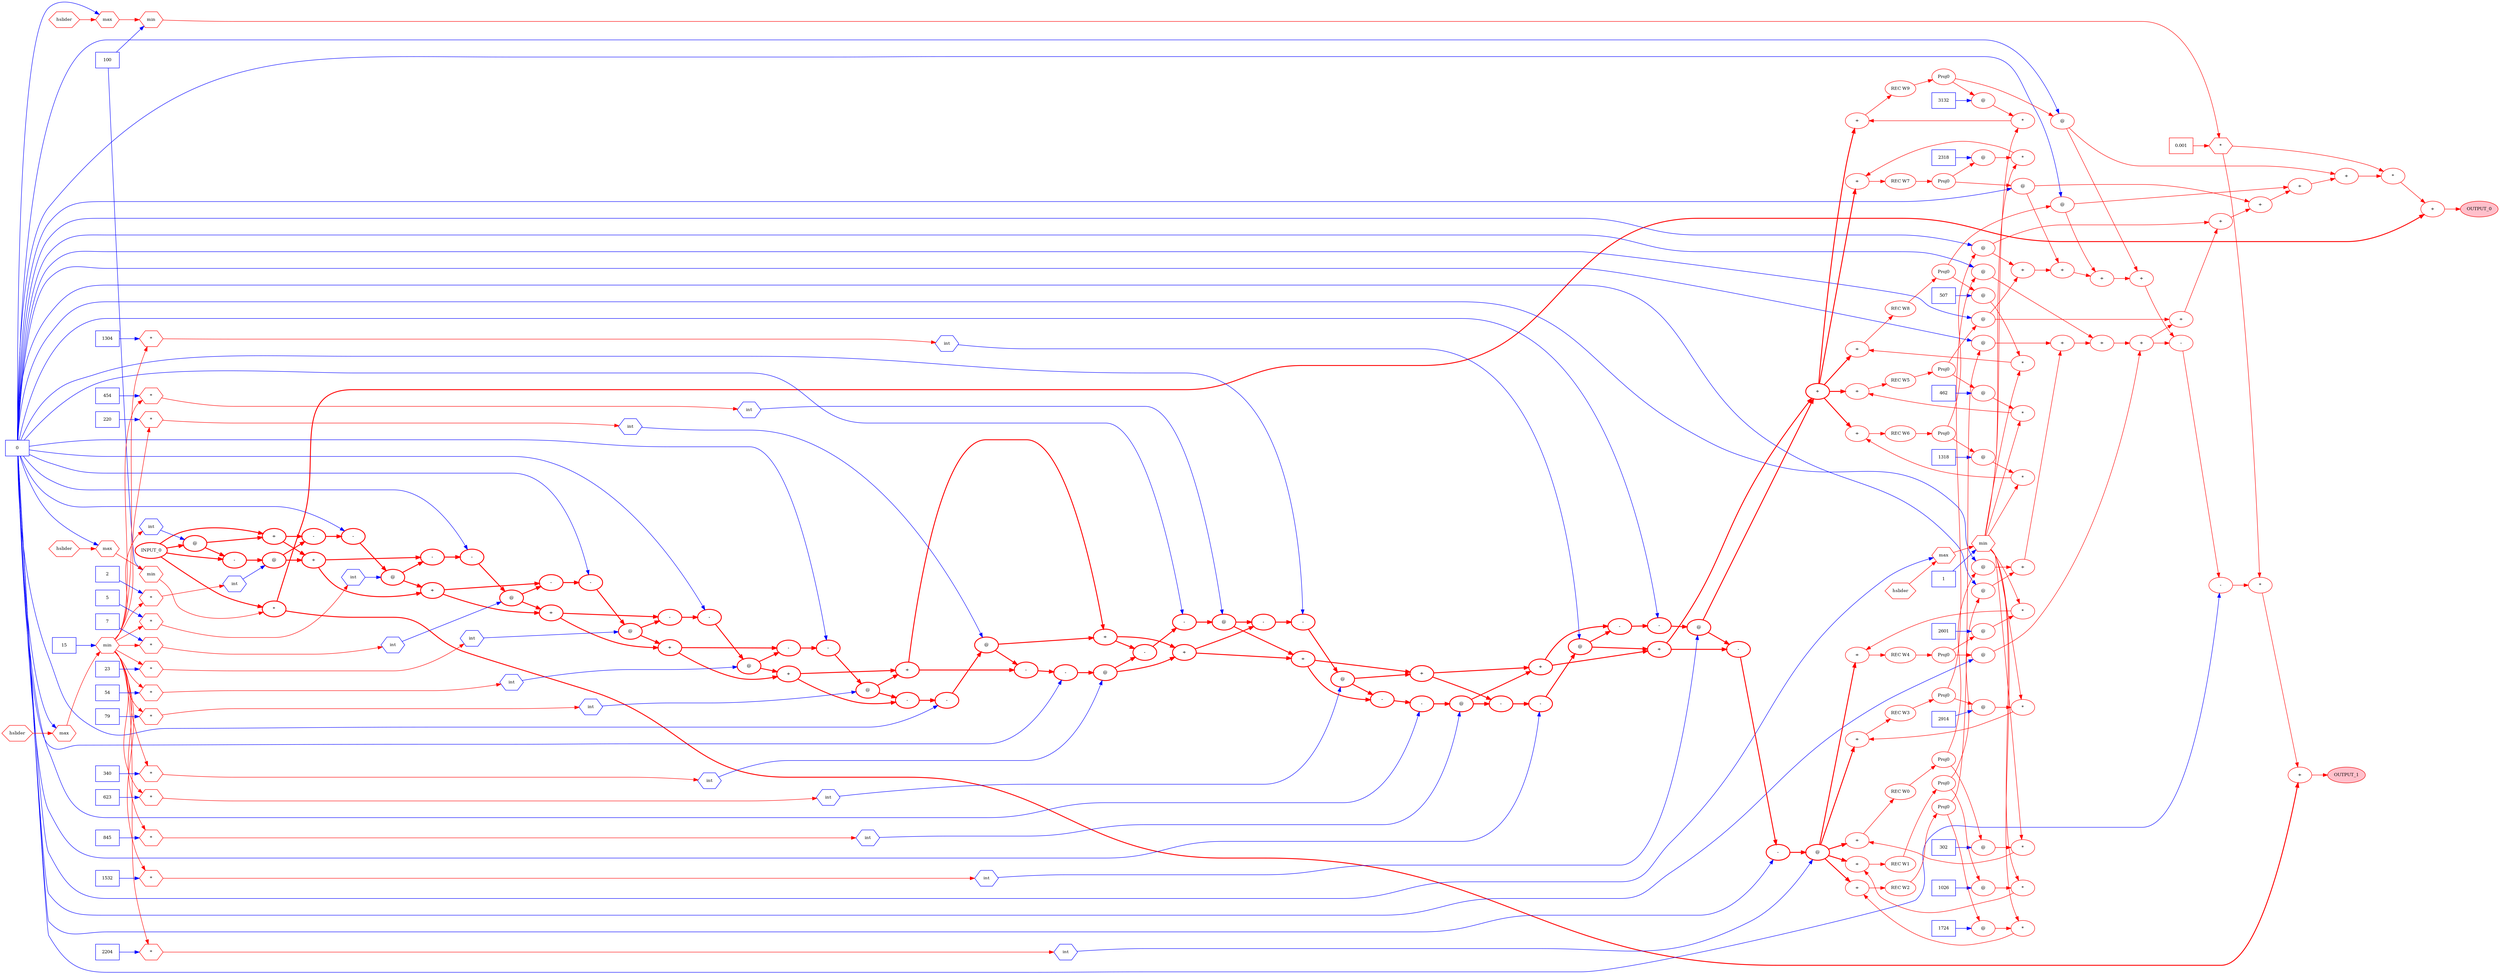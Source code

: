 strict digraph loopgraph {
    rankdir=LR; node [fontsize=10];
S0x2129290[label="+" color="red" shape="ellipse"];
S0x2119290[label="*" color="red" style="bold" shape="ellipse"];
S0x2105f20[label="min" color="red" shape="hexagon"];
S0x2092150[label="100" color="blue" shape="box"];
S0x2092150 -> S0x2105f20[ color="blue"];
S0x2105e60[label="max" color="red" shape="hexagon"];
S0x2088940[label="0" color="blue" shape="box"];
S0x2088940 -> S0x2105e60[ color="blue"];
S0x2105dc0[label="hslider" color="red" shape="hexagon"];
S0x2105dc0 -> S0x2105e60[ color="red"];
S0x2105e60 -> S0x2105f20[ color="red"];
S0x2105f20 -> S0x2119290[ color="red"];
S0x2105cc0[label="INPUT_0" color="red" style="bold" shape="ellipse"];
S0x2105cc0 -> S0x2119290[ color="red" style="bold"];
S0x2119290 -> S0x2129290[ color="red" style="bold"];
S0x21291f0[label="*" color="red" shape="ellipse"];
S0x2128870[label="*" color="red" shape="hexagon"];
S0x2128670[label="0.001" color="red" shape="box"];
S0x2128670 -> S0x2128870[ color="red"];
S0x210d050[label="min" color="red" shape="hexagon"];
S0x2092150 -> S0x210d050[ color="blue"];
S0x210cf90[label="max" color="red" shape="hexagon"];
S0x2088940 -> S0x210cf90[ color="blue"];
S0x210ce90[label="hslider" color="red" shape="hexagon"];
S0x210ce90 -> S0x210cf90[ color="red"];
S0x210cf90 -> S0x210d050[ color="red"];
S0x210d050 -> S0x2128870[ color="red"];
S0x2128870 -> S0x21291f0[ color="red"];
S0x2128dd0[label="+" color="red" shape="ellipse"];
S0x21181b0[label="@" color="red" shape="ellipse"];
S0x21178d0[label="Proj0" color="red" shape="ellipse"];
S0x2117670[label="REC W9" color="red" shape="ellipse"];
S0x2122340[label="+" color="red" shape="ellipse"];
S0x2121a80[label="+" color="red" style="bold" shape="ellipse"];
S0x21210c0[label="+" color="red" style="bold" shape="ellipse"];
S0x2120700[label="+" color="red" style="bold" shape="ellipse"];
S0x211fd40[label="+" color="red" style="bold" shape="ellipse"];
S0x211f380[label="+" color="red" style="bold" shape="ellipse"];
S0x211e9c0[label="+" color="red" style="bold" shape="ellipse"];
S0x211e000[label="+" color="red" style="bold" shape="ellipse"];
S0x211d640[label="+" color="red" style="bold" shape="ellipse"];
S0x211cc80[label="+" color="red" style="bold" shape="ellipse"];
S0x211c2c0[label="+" color="red" style="bold" shape="ellipse"];
S0x211b900[label="+" color="red" style="bold" shape="ellipse"];
S0x211af40[label="+" color="red" style="bold" shape="ellipse"];
S0x211a520[label="+" color="red" style="bold" shape="ellipse"];
S0x2119d30[label="+" color="red" style="bold" shape="ellipse"];
S0x2105cc0 -> S0x2119d30[ color="red" style="bold"];
S0x2119980[label="@" color="red" style="bold" shape="ellipse"];
S0x2105cc0 -> S0x2119980[ color="red" style="bold"];
S0x2119880[label="int" color="blue" shape="hexagon"];
S0x21064a0[label="min" color="red" shape="hexagon"];
S0x20906d0[label="15" color="blue" shape="box"];
S0x20906d0 -> S0x21064a0[ color="blue"];
S0x21063e0[label="max" color="red" shape="hexagon"];
S0x2088940 -> S0x21063e0[ color="blue"];
S0x21062c0[label="hslider" color="red" shape="hexagon"];
S0x21062c0 -> S0x21063e0[ color="red"];
S0x21063e0 -> S0x21064a0[ color="red"];
S0x21064a0 -> S0x2119880[ color="red"];
S0x2119880 -> S0x2119980[ color="blue"];
S0x2119980 -> S0x2119d30[ color="red" style="bold"];
S0x2119d30 -> S0x211a520[ color="red" style="bold"];
S0x211a270[label="@" color="red" style="bold" shape="ellipse"];
S0x211a010[label="-" color="red" style="bold" shape="ellipse"];
S0x2119980 -> S0x211a010[ color="red" style="bold"];
S0x2105cc0 -> S0x211a010[ color="red" style="bold"];
S0x211a010 -> S0x211a270[ color="red" style="bold"];
S0x2119f90[label="int" color="blue" shape="hexagon"];
S0x2119f10[label="*" color="red" shape="hexagon"];
S0x2094c50[label="2" color="blue" shape="box"];
S0x2094c50 -> S0x2119f10[ color="blue"];
S0x21064a0 -> S0x2119f10[ color="red"];
S0x2119f10 -> S0x2119f90[ color="red"];
S0x2119f90 -> S0x211a270[ color="blue"];
S0x211a270 -> S0x211a520[ color="red" style="bold"];
S0x211a520 -> S0x211af40[ color="red" style="bold"];
S0x211ae00[label="@" color="red" style="bold" shape="ellipse"];
S0x211ad60[label="-" color="red" style="bold" shape="ellipse"];
S0x2088940 -> S0x211ad60[ color="blue"];
S0x211ab30[label="-" color="red" style="bold" shape="ellipse"];
S0x2119d30 -> S0x211ab30[ color="red" style="bold"];
S0x211a270 -> S0x211ab30[ color="red" style="bold"];
S0x211ab30 -> S0x211ad60[ color="red" style="bold"];
S0x211ad60 -> S0x211ae00[ color="red" style="bold"];
S0x211a660[label="int" color="blue" shape="hexagon"];
S0x211a5c0[label="*" color="red" shape="hexagon"];
S0x2090440[label="5" color="blue" shape="box"];
S0x2090440 -> S0x211a5c0[ color="blue"];
S0x21064a0 -> S0x211a5c0[ color="red"];
S0x211a5c0 -> S0x211a660[ color="red"];
S0x211a660 -> S0x211ae00[ color="blue"];
S0x211ae00 -> S0x211af40[ color="red" style="bold"];
S0x211af40 -> S0x211b900[ color="red" style="bold"];
S0x211b7c0[label="@" color="red" style="bold" shape="ellipse"];
S0x211b720[label="-" color="red" style="bold" shape="ellipse"];
S0x2088940 -> S0x211b720[ color="blue"];
S0x211b4f0[label="-" color="red" style="bold" shape="ellipse"];
S0x211a520 -> S0x211b4f0[ color="red" style="bold"];
S0x211ae00 -> S0x211b4f0[ color="red" style="bold"];
S0x211b4f0 -> S0x211b720[ color="red" style="bold"];
S0x211b720 -> S0x211b7c0[ color="red" style="bold"];
S0x211b080[label="int" color="blue" shape="hexagon"];
S0x211afe0[label="*" color="red" shape="hexagon"];
S0x2091f40[label="7" color="blue" shape="box"];
S0x2091f40 -> S0x211afe0[ color="blue"];
S0x21064a0 -> S0x211afe0[ color="red"];
S0x211afe0 -> S0x211b080[ color="red"];
S0x211b080 -> S0x211b7c0[ color="blue"];
S0x211b7c0 -> S0x211b900[ color="red" style="bold"];
S0x211b900 -> S0x211c2c0[ color="red" style="bold"];
S0x211c180[label="@" color="red" style="bold" shape="ellipse"];
S0x211c0e0[label="-" color="red" style="bold" shape="ellipse"];
S0x2088940 -> S0x211c0e0[ color="blue"];
S0x211beb0[label="-" color="red" style="bold" shape="ellipse"];
S0x211af40 -> S0x211beb0[ color="red" style="bold"];
S0x211b7c0 -> S0x211beb0[ color="red" style="bold"];
S0x211beb0 -> S0x211c0e0[ color="red" style="bold"];
S0x211c0e0 -> S0x211c180[ color="red" style="bold"];
S0x211ba40[label="int" color="blue" shape="hexagon"];
S0x211b9a0[label="*" color="red" shape="hexagon"];
S0x2095090[label="23" color="blue" shape="box"];
S0x2095090 -> S0x211b9a0[ color="blue"];
S0x21064a0 -> S0x211b9a0[ color="red"];
S0x211b9a0 -> S0x211ba40[ color="red"];
S0x211ba40 -> S0x211c180[ color="blue"];
S0x211c180 -> S0x211c2c0[ color="red" style="bold"];
S0x211c2c0 -> S0x211cc80[ color="red" style="bold"];
S0x211cb40[label="@" color="red" style="bold" shape="ellipse"];
S0x211caa0[label="-" color="red" style="bold" shape="ellipse"];
S0x2088940 -> S0x211caa0[ color="blue"];
S0x211c870[label="-" color="red" style="bold" shape="ellipse"];
S0x211b900 -> S0x211c870[ color="red" style="bold"];
S0x211c180 -> S0x211c870[ color="red" style="bold"];
S0x211c870 -> S0x211caa0[ color="red" style="bold"];
S0x211caa0 -> S0x211cb40[ color="red" style="bold"];
S0x211c400[label="int" color="blue" shape="hexagon"];
S0x211c360[label="*" color="red" shape="hexagon"];
S0x2095250[label="54" color="blue" shape="box"];
S0x2095250 -> S0x211c360[ color="blue"];
S0x21064a0 -> S0x211c360[ color="red"];
S0x211c360 -> S0x211c400[ color="red"];
S0x211c400 -> S0x211cb40[ color="blue"];
S0x211cb40 -> S0x211cc80[ color="red" style="bold"];
S0x211cc80 -> S0x211d640[ color="red" style="bold"];
S0x211d500[label="@" color="red" style="bold" shape="ellipse"];
S0x211d460[label="-" color="red" style="bold" shape="ellipse"];
S0x2088940 -> S0x211d460[ color="blue"];
S0x211d230[label="-" color="red" style="bold" shape="ellipse"];
S0x211c2c0 -> S0x211d230[ color="red" style="bold"];
S0x211cb40 -> S0x211d230[ color="red" style="bold"];
S0x211d230 -> S0x211d460[ color="red" style="bold"];
S0x211d460 -> S0x211d500[ color="red" style="bold"];
S0x211cdc0[label="int" color="blue" shape="hexagon"];
S0x211cd20[label="*" color="red" shape="hexagon"];
S0x2095410[label="79" color="blue" shape="box"];
S0x2095410 -> S0x211cd20[ color="blue"];
S0x21064a0 -> S0x211cd20[ color="red"];
S0x211cd20 -> S0x211cdc0[ color="red"];
S0x211cdc0 -> S0x211d500[ color="blue"];
S0x211d500 -> S0x211d640[ color="red" style="bold"];
S0x211d640 -> S0x211e000[ color="red" style="bold"];
S0x211dec0[label="@" color="red" style="bold" shape="ellipse"];
S0x211de20[label="-" color="red" style="bold" shape="ellipse"];
S0x2088940 -> S0x211de20[ color="blue"];
S0x211dbf0[label="-" color="red" style="bold" shape="ellipse"];
S0x211cc80 -> S0x211dbf0[ color="red" style="bold"];
S0x211d500 -> S0x211dbf0[ color="red" style="bold"];
S0x211dbf0 -> S0x211de20[ color="red" style="bold"];
S0x211de20 -> S0x211dec0[ color="red" style="bold"];
S0x211d780[label="int" color="blue" shape="hexagon"];
S0x211d6e0[label="*" color="red" shape="hexagon"];
S0x20955d0[label="220" color="blue" shape="box"];
S0x20955d0 -> S0x211d6e0[ color="blue"];
S0x21064a0 -> S0x211d6e0[ color="red"];
S0x211d6e0 -> S0x211d780[ color="red"];
S0x211d780 -> S0x211dec0[ color="blue"];
S0x211dec0 -> S0x211e000[ color="red" style="bold"];
S0x211e000 -> S0x211e9c0[ color="red" style="bold"];
S0x211e880[label="@" color="red" style="bold" shape="ellipse"];
S0x211e7e0[label="-" color="red" style="bold" shape="ellipse"];
S0x2088940 -> S0x211e7e0[ color="blue"];
S0x211e5b0[label="-" color="red" style="bold" shape="ellipse"];
S0x211d640 -> S0x211e5b0[ color="red" style="bold"];
S0x211dec0 -> S0x211e5b0[ color="red" style="bold"];
S0x211e5b0 -> S0x211e7e0[ color="red" style="bold"];
S0x211e7e0 -> S0x211e880[ color="red" style="bold"];
S0x211e140[label="int" color="blue" shape="hexagon"];
S0x211e0a0[label="*" color="red" shape="hexagon"];
S0x2095790[label="340" color="blue" shape="box"];
S0x2095790 -> S0x211e0a0[ color="blue"];
S0x21064a0 -> S0x211e0a0[ color="red"];
S0x211e0a0 -> S0x211e140[ color="red"];
S0x211e140 -> S0x211e880[ color="blue"];
S0x211e880 -> S0x211e9c0[ color="red" style="bold"];
S0x211e9c0 -> S0x211f380[ color="red" style="bold"];
S0x211f240[label="@" color="red" style="bold" shape="ellipse"];
S0x211f1a0[label="-" color="red" style="bold" shape="ellipse"];
S0x2088940 -> S0x211f1a0[ color="blue"];
S0x211ef70[label="-" color="red" style="bold" shape="ellipse"];
S0x211e000 -> S0x211ef70[ color="red" style="bold"];
S0x211e880 -> S0x211ef70[ color="red" style="bold"];
S0x211ef70 -> S0x211f1a0[ color="red" style="bold"];
S0x211f1a0 -> S0x211f240[ color="red" style="bold"];
S0x211eb00[label="int" color="blue" shape="hexagon"];
S0x211ea60[label="*" color="red" shape="hexagon"];
S0x2095950[label="454" color="blue" shape="box"];
S0x2095950 -> S0x211ea60[ color="blue"];
S0x21064a0 -> S0x211ea60[ color="red"];
S0x211ea60 -> S0x211eb00[ color="red"];
S0x211eb00 -> S0x211f240[ color="blue"];
S0x211f240 -> S0x211f380[ color="red" style="bold"];
S0x211f380 -> S0x211fd40[ color="red" style="bold"];
S0x211fc00[label="@" color="red" style="bold" shape="ellipse"];
S0x211fb60[label="-" color="red" style="bold" shape="ellipse"];
S0x2088940 -> S0x211fb60[ color="blue"];
S0x211f930[label="-" color="red" style="bold" shape="ellipse"];
S0x211e9c0 -> S0x211f930[ color="red" style="bold"];
S0x211f240 -> S0x211f930[ color="red" style="bold"];
S0x211f930 -> S0x211fb60[ color="red" style="bold"];
S0x211fb60 -> S0x211fc00[ color="red" style="bold"];
S0x211f4c0[label="int" color="blue" shape="hexagon"];
S0x211f420[label="*" color="red" shape="hexagon"];
S0x2095b10[label="623" color="blue" shape="box"];
S0x2095b10 -> S0x211f420[ color="blue"];
S0x21064a0 -> S0x211f420[ color="red"];
S0x211f420 -> S0x211f4c0[ color="red"];
S0x211f4c0 -> S0x211fc00[ color="blue"];
S0x211fc00 -> S0x211fd40[ color="red" style="bold"];
S0x211fd40 -> S0x2120700[ color="red" style="bold"];
S0x21205c0[label="@" color="red" style="bold" shape="ellipse"];
S0x2120520[label="-" color="red" style="bold" shape="ellipse"];
S0x2088940 -> S0x2120520[ color="blue"];
S0x21202f0[label="-" color="red" style="bold" shape="ellipse"];
S0x211f380 -> S0x21202f0[ color="red" style="bold"];
S0x211fc00 -> S0x21202f0[ color="red" style="bold"];
S0x21202f0 -> S0x2120520[ color="red" style="bold"];
S0x2120520 -> S0x21205c0[ color="red" style="bold"];
S0x211fe80[label="int" color="blue" shape="hexagon"];
S0x211fde0[label="*" color="red" shape="hexagon"];
S0x2095cd0[label="845" color="blue" shape="box"];
S0x2095cd0 -> S0x211fde0[ color="blue"];
S0x21064a0 -> S0x211fde0[ color="red"];
S0x211fde0 -> S0x211fe80[ color="red"];
S0x211fe80 -> S0x21205c0[ color="blue"];
S0x21205c0 -> S0x2120700[ color="red" style="bold"];
S0x2120700 -> S0x21210c0[ color="red" style="bold"];
S0x2120f80[label="@" color="red" style="bold" shape="ellipse"];
S0x2120ee0[label="-" color="red" style="bold" shape="ellipse"];
S0x2088940 -> S0x2120ee0[ color="blue"];
S0x2120cb0[label="-" color="red" style="bold" shape="ellipse"];
S0x211fd40 -> S0x2120cb0[ color="red" style="bold"];
S0x21205c0 -> S0x2120cb0[ color="red" style="bold"];
S0x2120cb0 -> S0x2120ee0[ color="red" style="bold"];
S0x2120ee0 -> S0x2120f80[ color="red" style="bold"];
S0x2120840[label="int" color="blue" shape="hexagon"];
S0x21207a0[label="*" color="red" shape="hexagon"];
S0x2095e90[label="1304" color="blue" shape="box"];
S0x2095e90 -> S0x21207a0[ color="blue"];
S0x21064a0 -> S0x21207a0[ color="red"];
S0x21207a0 -> S0x2120840[ color="red"];
S0x2120840 -> S0x2120f80[ color="blue"];
S0x2120f80 -> S0x21210c0[ color="red" style="bold"];
S0x21210c0 -> S0x2121a80[ color="red" style="bold"];
S0x2121940[label="@" color="red" style="bold" shape="ellipse"];
S0x21218a0[label="-" color="red" style="bold" shape="ellipse"];
S0x2088940 -> S0x21218a0[ color="blue"];
S0x2121670[label="-" color="red" style="bold" shape="ellipse"];
S0x2120700 -> S0x2121670[ color="red" style="bold"];
S0x2120f80 -> S0x2121670[ color="red" style="bold"];
S0x2121670 -> S0x21218a0[ color="red" style="bold"];
S0x21218a0 -> S0x2121940[ color="red" style="bold"];
S0x2121200[label="int" color="blue" shape="hexagon"];
S0x2121160[label="*" color="red" shape="hexagon"];
S0x2096050[label="1532" color="blue" shape="box"];
S0x2096050 -> S0x2121160[ color="blue"];
S0x21064a0 -> S0x2121160[ color="red"];
S0x2121160 -> S0x2121200[ color="red"];
S0x2121200 -> S0x2121940[ color="blue"];
S0x2121940 -> S0x2121a80[ color="red" style="bold"];
S0x2121a80 -> S0x2122340[ color="red" style="bold"];
S0x2121f00[label="*" color="red" shape="ellipse"];
S0x2109a30[label="min" color="red" shape="hexagon"];
S0x2088d10[label="1" color="blue" shape="box"];
S0x2088d10 -> S0x2109a30[ color="blue"];
S0x21099b0[label="max" color="red" shape="hexagon"];
S0x2088940 -> S0x21099b0[ color="blue"];
S0x2109930[label="hslider" color="red" shape="hexagon"];
S0x2109930 -> S0x21099b0[ color="red"];
S0x21099b0 -> S0x2109a30[ color="red"];
S0x2109a30 -> S0x2121f00[ color="red"];
S0x2121d80[label="@" color="red" shape="ellipse"];
S0x21178d0 -> S0x2121d80[ color="red"];
S0x2121d00[label="3132" color="blue" shape="box"];
S0x2121d00 -> S0x2121d80[ color="blue"];
S0x2121d80 -> S0x2121f00[ color="red"];
S0x2121f00 -> S0x2122340[ color="red"];
S0x2122340 -> S0x2117670[ color="red"];
S0x2117670 -> S0x21178d0[ color="red"];
S0x21178d0 -> S0x21181b0[ color="red"];
S0x2088940 -> S0x21181b0[ color="blue"];
S0x21181b0 -> S0x2128dd0[ color="red"];
S0x2128d30[label="+" color="red" shape="ellipse"];
S0x2117440[label="@" color="red" shape="ellipse"];
S0x2116b60[label="Proj0" color="red" shape="ellipse"];
S0x2116900[label="REC W8" color="red" shape="ellipse"];
S0x2122c60[label="+" color="red" shape="ellipse"];
S0x2121a80 -> S0x2122c60[ color="red" style="bold"];
S0x2122820[label="*" color="red" shape="ellipse"];
S0x2109a30 -> S0x2122820[ color="red"];
S0x21226e0[label="@" color="red" shape="ellipse"];
S0x2116b60 -> S0x21226e0[ color="red"];
S0x2122660[label="507" color="blue" shape="box"];
S0x2122660 -> S0x21226e0[ color="blue"];
S0x21226e0 -> S0x2122820[ color="red"];
S0x2122820 -> S0x2122c60[ color="red"];
S0x2122c60 -> S0x2116900[ color="red"];
S0x2116900 -> S0x2116b60[ color="red"];
S0x2116b60 -> S0x2117440[ color="red"];
S0x2088940 -> S0x2117440[ color="blue"];
S0x2117440 -> S0x2128d30[ color="red"];
S0x2128cb0[label="+" color="red" shape="ellipse"];
S0x21166d0[label="@" color="red" shape="ellipse"];
S0x2115df0[label="Proj0" color="red" shape="ellipse"];
S0x2115b90[label="REC W7" color="red" shape="ellipse"];
S0x2123580[label="+" color="red" shape="ellipse"];
S0x2121a80 -> S0x2123580[ color="red" style="bold"];
S0x2123140[label="*" color="red" shape="ellipse"];
S0x2109a30 -> S0x2123140[ color="red"];
S0x2123000[label="@" color="red" shape="ellipse"];
S0x2115df0 -> S0x2123000[ color="red"];
S0x2122f80[label="2318" color="blue" shape="box"];
S0x2122f80 -> S0x2123000[ color="blue"];
S0x2123000 -> S0x2123140[ color="red"];
S0x2123140 -> S0x2123580[ color="red"];
S0x2123580 -> S0x2115b90[ color="red"];
S0x2115b90 -> S0x2115df0[ color="red"];
S0x2115df0 -> S0x21166d0[ color="red"];
S0x2088940 -> S0x21166d0[ color="blue"];
S0x21166d0 -> S0x2128cb0[ color="red"];
S0x2128c30[label="+" color="red" shape="ellipse"];
S0x2115960[label="@" color="red" shape="ellipse"];
S0x2115080[label="Proj0" color="red" shape="ellipse"];
S0x2114e20[label="REC W6" color="red" shape="ellipse"];
S0x2123ea0[label="+" color="red" shape="ellipse"];
S0x2121a80 -> S0x2123ea0[ color="red" style="bold"];
S0x2123a60[label="*" color="red" shape="ellipse"];
S0x2109a30 -> S0x2123a60[ color="red"];
S0x2123920[label="@" color="red" shape="ellipse"];
S0x2115080 -> S0x2123920[ color="red"];
S0x21238a0[label="1318" color="blue" shape="box"];
S0x21238a0 -> S0x2123920[ color="blue"];
S0x2123920 -> S0x2123a60[ color="red"];
S0x2123a60 -> S0x2123ea0[ color="red"];
S0x2123ea0 -> S0x2114e20[ color="red"];
S0x2114e20 -> S0x2115080[ color="red"];
S0x2115080 -> S0x2115960[ color="red"];
S0x2088940 -> S0x2115960[ color="blue"];
S0x2115960 -> S0x2128c30[ color="red"];
S0x2128bb0[label="+" color="red" shape="ellipse"];
S0x2113f40[label="+" color="red" shape="ellipse"];
S0x2113230[label="+" color="red" shape="ellipse"];
S0x2112600[label="+" color="red" shape="ellipse"];
S0x21119d0[label="+" color="red" shape="ellipse"];
S0x2110da0[label="@" color="red" shape="ellipse"];
S0x210e520[label="Proj0" color="red" shape="ellipse"];
S0x210e260[label="REC W0" color="red" shape="ellipse"];
S0x21274c0[label="+" color="red" shape="ellipse"];
S0x2125620[label="@" color="red" style="bold" shape="ellipse"];
S0x2125580[label="-" color="red" style="bold" shape="ellipse"];
S0x2088940 -> S0x2125580[ color="blue"];
S0x2125350[label="-" color="red" style="bold" shape="ellipse"];
S0x21210c0 -> S0x2125350[ color="red" style="bold"];
S0x2121940 -> S0x2125350[ color="red" style="bold"];
S0x2125350 -> S0x2125580[ color="red" style="bold"];
S0x2125580 -> S0x2125620[ color="red" style="bold"];
S0x21249a0[label="int" color="blue" shape="hexagon"];
S0x2124900[label="*" color="red" shape="hexagon"];
S0x2096210[label="2204" color="blue" shape="box"];
S0x2096210 -> S0x2124900[ color="blue"];
S0x21064a0 -> S0x2124900[ color="red"];
S0x2124900 -> S0x21249a0[ color="red"];
S0x21249a0 -> S0x2125620[ color="blue"];
S0x2125620 -> S0x21274c0[ color="red" style="bold"];
S0x21273c0[label="*" color="red" shape="ellipse"];
S0x2109a30 -> S0x21273c0[ color="red"];
S0x21272c0[label="@" color="red" shape="ellipse"];
S0x210e520 -> S0x21272c0[ color="red"];
S0x2127240[label="302" color="blue" shape="box"];
S0x2127240 -> S0x21272c0[ color="blue"];
S0x21272c0 -> S0x21273c0[ color="red"];
S0x21273c0 -> S0x21274c0[ color="red"];
S0x21274c0 -> S0x210e260[ color="red"];
S0x210e260 -> S0x210e520[ color="red"];
S0x210e520 -> S0x2110da0[ color="red"];
S0x2088940 -> S0x2110da0[ color="blue"];
S0x2110da0 -> S0x21119d0[ color="red"];
S0x2111910[label="@" color="red" shape="ellipse"];
S0x21110d0[label="Proj0" color="red" shape="ellipse"];
S0x2110f10[label="REC W1" color="red" shape="ellipse"];
S0x2126fc0[label="+" color="red" shape="ellipse"];
S0x2109440[label="*" color="red" shape="ellipse"];
S0x2109a30 -> S0x2109440[ color="red"];
S0x2126e00[label="@" color="red" shape="ellipse"];
S0x21110d0 -> S0x2126e00[ color="red"];
S0x2126d80[label="1026" color="blue" shape="box"];
S0x2126d80 -> S0x2126e00[ color="blue"];
S0x2126e00 -> S0x2109440[ color="red"];
S0x2109440 -> S0x2126fc0[ color="red"];
S0x2125620 -> S0x2126fc0[ color="red" style="bold"];
S0x2126fc0 -> S0x2110f10[ color="red"];
S0x2110f10 -> S0x21110d0[ color="red"];
S0x21110d0 -> S0x2111910[ color="red"];
S0x2088940 -> S0x2111910[ color="blue"];
S0x2111910 -> S0x21119d0[ color="red"];
S0x21119d0 -> S0x2112600[ color="red"];
S0x2112540[label="@" color="red" shape="ellipse"];
S0x2111d00[label="Proj0" color="red" shape="ellipse"];
S0x2111b40[label="REC W2" color="red" shape="ellipse"];
S0x2126a60[label="+" color="red" shape="ellipse"];
S0x2125620 -> S0x2126a60[ color="red" style="bold"];
S0x21266a0[label="*" color="red" shape="ellipse"];
S0x2109a30 -> S0x21266a0[ color="red"];
S0x2126560[label="@" color="red" shape="ellipse"];
S0x2111d00 -> S0x2126560[ color="red"];
S0x21264e0[label="1724" color="blue" shape="box"];
S0x21264e0 -> S0x2126560[ color="blue"];
S0x2126560 -> S0x21266a0[ color="red"];
S0x21266a0 -> S0x2126a60[ color="red"];
S0x2126a60 -> S0x2111b40[ color="red"];
S0x2111b40 -> S0x2111d00[ color="red"];
S0x2111d00 -> S0x2112540[ color="red"];
S0x2088940 -> S0x2112540[ color="blue"];
S0x2112540 -> S0x2112600[ color="red"];
S0x2112600 -> S0x2113230[ color="red"];
S0x2113170[label="@" color="red" shape="ellipse"];
S0x2112930[label="Proj0" color="red" shape="ellipse"];
S0x2112770[label="REC W3" color="red" shape="ellipse"];
S0x21261c0[label="+" color="red" shape="ellipse"];
S0x2125620 -> S0x21261c0[ color="red" style="bold"];
S0x2126080[label="*" color="red" shape="ellipse"];
S0x2109a30 -> S0x2126080[ color="red"];
S0x2125f40[label="@" color="red" shape="ellipse"];
S0x2112930 -> S0x2125f40[ color="red"];
S0x2125ec0[label="2914" color="blue" shape="box"];
S0x2125ec0 -> S0x2125f40[ color="blue"];
S0x2125f40 -> S0x2126080[ color="red"];
S0x2126080 -> S0x21261c0[ color="red"];
S0x21261c0 -> S0x2112770[ color="red"];
S0x2112770 -> S0x2112930[ color="red"];
S0x2112930 -> S0x2113170[ color="red"];
S0x2088940 -> S0x2113170[ color="blue"];
S0x2113170 -> S0x2113230[ color="red"];
S0x2113230 -> S0x2113f40[ color="red"];
S0x2113e80[label="@" color="red" shape="ellipse"];
S0x21135a0[label="Proj0" color="red" shape="ellipse"];
S0x21133a0[label="REC W4" color="red" shape="ellipse"];
S0x2125ba0[label="+" color="red" shape="ellipse"];
S0x2125620 -> S0x2125ba0[ color="red" style="bold"];
S0x2125a60[label="*" color="red" shape="ellipse"];
S0x2109a30 -> S0x2125a60[ color="red"];
S0x2125920[label="@" color="red" shape="ellipse"];
S0x21135a0 -> S0x2125920[ color="red"];
S0x21258a0[label="2601" color="blue" shape="box"];
S0x21258a0 -> S0x2125920[ color="blue"];
S0x2125920 -> S0x2125a60[ color="red"];
S0x2125a60 -> S0x2125ba0[ color="red"];
S0x2125ba0 -> S0x21133a0[ color="red"];
S0x21133a0 -> S0x21135a0[ color="red"];
S0x21135a0 -> S0x2113e80[ color="red"];
S0x2088940 -> S0x2113e80[ color="blue"];
S0x2113e80 -> S0x2113f40[ color="red"];
S0x2113f40 -> S0x2128bb0[ color="red"];
S0x2114cb0[label="@" color="red" shape="ellipse"];
S0x2114390[label="Proj0" color="red" shape="ellipse"];
S0x21140d0[label="REC W5" color="red" shape="ellipse"];
S0x21247c0[label="+" color="red" shape="ellipse"];
S0x2121a80 -> S0x21247c0[ color="red" style="bold"];
S0x2124380[label="*" color="red" shape="ellipse"];
S0x2109a30 -> S0x2124380[ color="red"];
S0x2124240[label="@" color="red" shape="ellipse"];
S0x2114390 -> S0x2124240[ color="red"];
S0x21241c0[label="462" color="blue" shape="box"];
S0x21241c0 -> S0x2124240[ color="blue"];
S0x2124240 -> S0x2124380[ color="red"];
S0x2124380 -> S0x21247c0[ color="red"];
S0x21247c0 -> S0x21140d0[ color="red"];
S0x21140d0 -> S0x2114390[ color="red"];
S0x2114390 -> S0x2114cb0[ color="red"];
S0x2088940 -> S0x2114cb0[ color="blue"];
S0x2114cb0 -> S0x2128bb0[ color="red"];
S0x2128bb0 -> S0x2128c30[ color="red"];
S0x2128c30 -> S0x2128cb0[ color="red"];
S0x2128cb0 -> S0x2128d30[ color="red"];
S0x2128d30 -> S0x2128dd0[ color="red"];
S0x2128dd0 -> S0x21291f0[ color="red"];
S0x21291f0 -> S0x2129290[ color="red"];
OUTPUT_0[color="red2" style="filled" fillcolor="pink"];
S0x2129290 -> OUTPUT_0[ color="red"];
S0x21289f0[label="+" color="red" shape="ellipse"];
S0x2119290 -> S0x21289f0[ color="red" style="bold"];
S0x21288f0[label="*" color="red" shape="ellipse"];
S0x2128870 -> S0x21288f0[ color="red"];
S0x2128570[label="-" color="red" shape="ellipse"];
S0x2088940 -> S0x2128570[ color="blue"];
S0x21281c0[label="-" color="red" shape="ellipse"];
S0x2118270[label="+" color="red" shape="ellipse"];
S0x2117500[label="+" color="red" shape="ellipse"];
S0x2116790[label="+" color="red" shape="ellipse"];
S0x2115a20[label="+" color="red" shape="ellipse"];
S0x2114cb0 -> S0x2115a20[ color="red"];
S0x2115960 -> S0x2115a20[ color="red"];
S0x2115a20 -> S0x2116790[ color="red"];
S0x21166d0 -> S0x2116790[ color="red"];
S0x2116790 -> S0x2117500[ color="red"];
S0x2117440 -> S0x2117500[ color="red"];
S0x2117500 -> S0x2118270[ color="red"];
S0x21181b0 -> S0x2118270[ color="red"];
S0x2118270 -> S0x21281c0[ color="red"];
S0x2113f40 -> S0x21281c0[ color="red"];
S0x21281c0 -> S0x2128570[ color="red"];
S0x2128570 -> S0x21288f0[ color="red"];
S0x21288f0 -> S0x21289f0[ color="red"];
OUTPUT_1[color="red2" style="filled" fillcolor="pink"];
S0x21289f0 -> OUTPUT_1[ color="red"];
}
